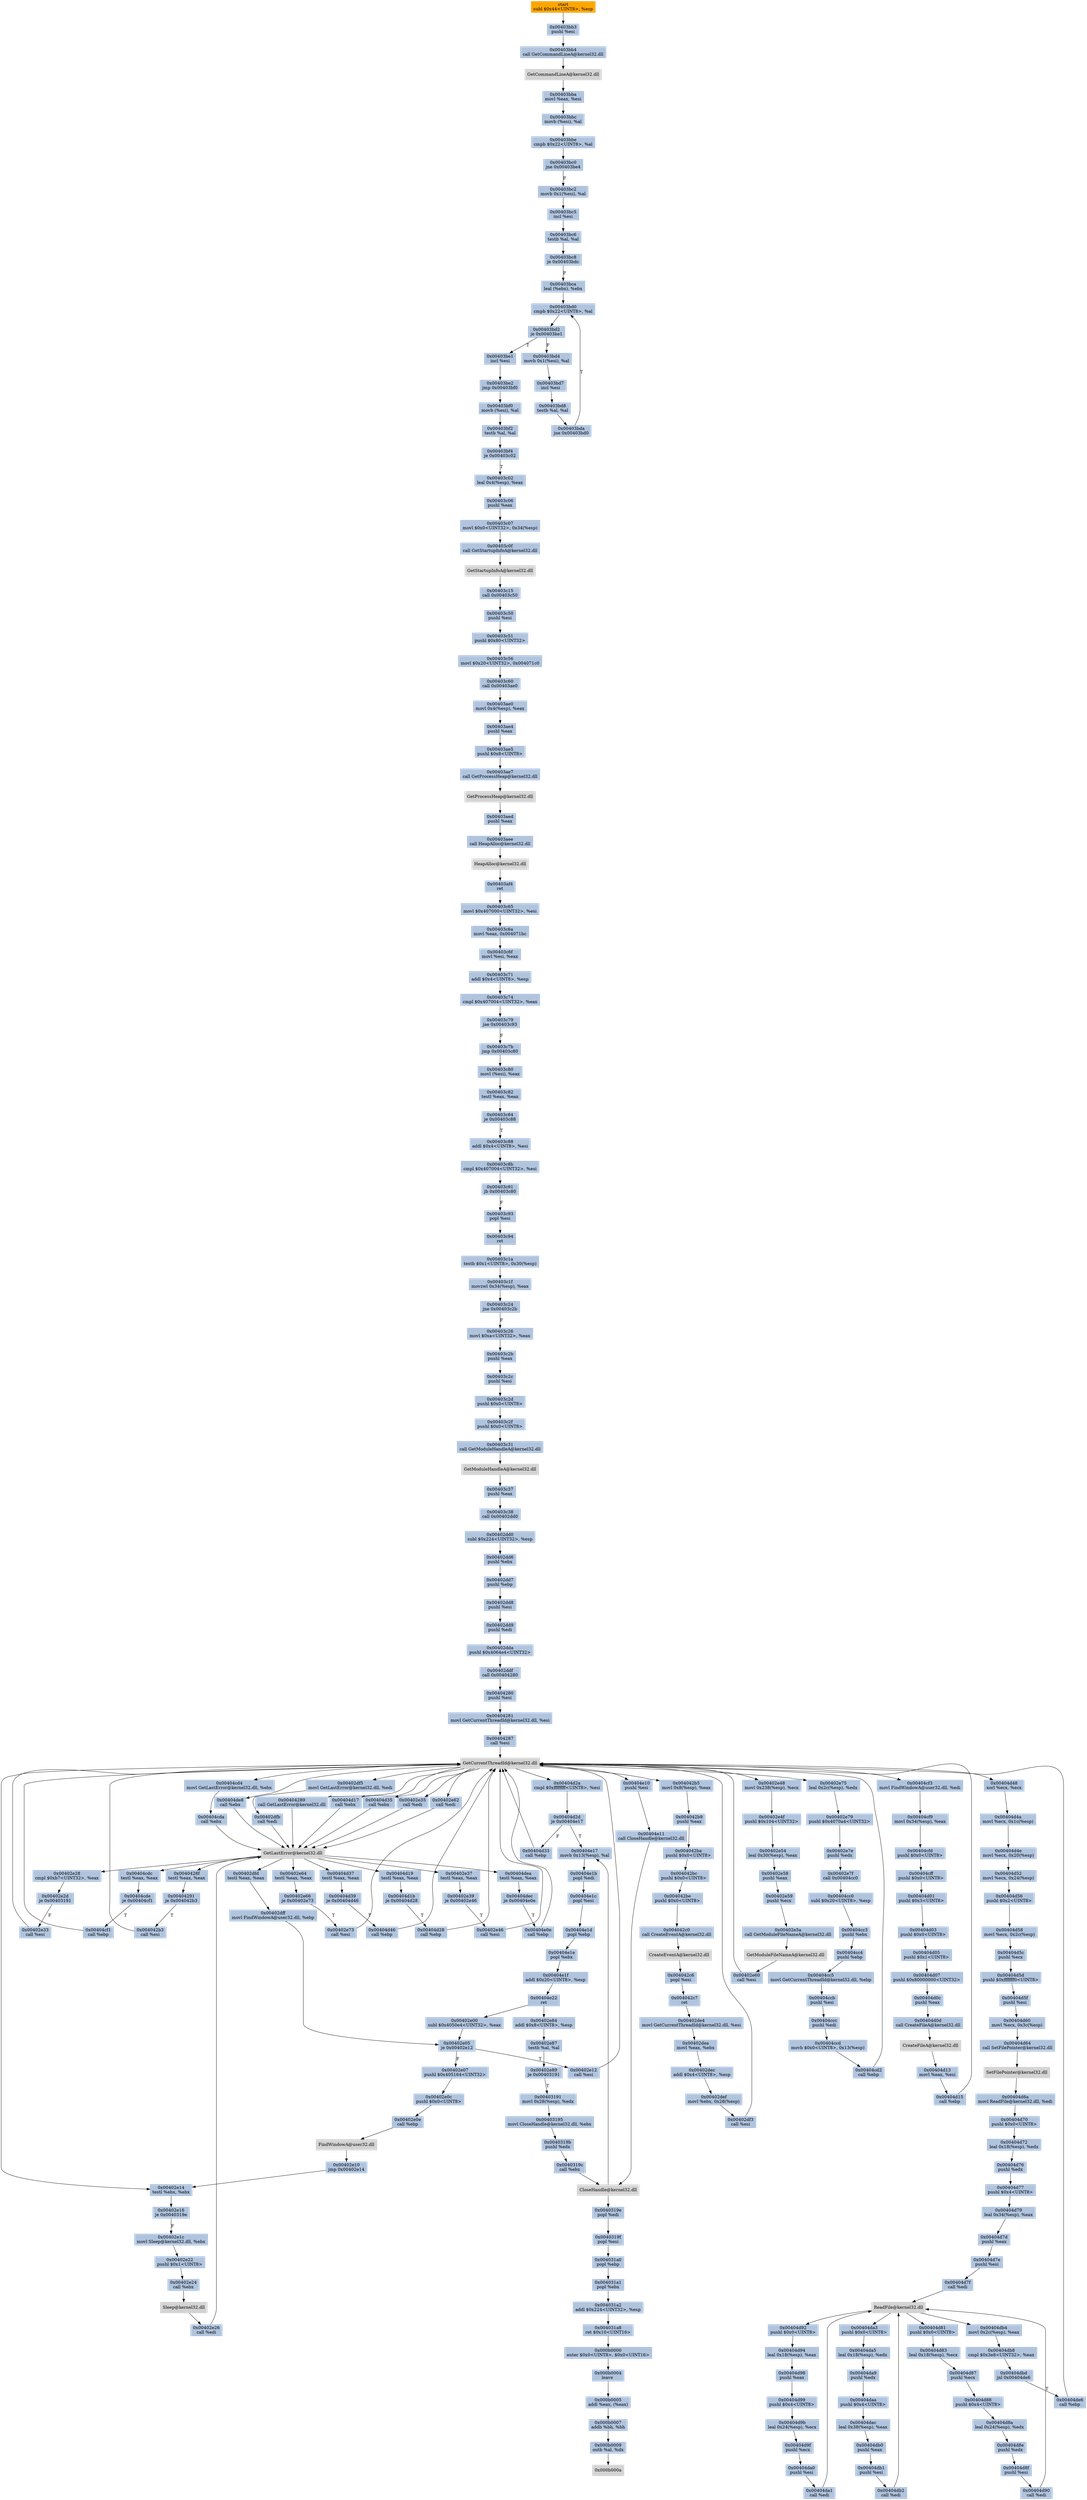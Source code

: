 digraph G {
node[shape=rectangle,style=filled,fillcolor=lightsteelblue,color=lightsteelblue]
bgcolor="transparent"
a0x00403bb0subl_0x44UINT8_esp[label="start\nsubl $0x44<UINT8>, %esp",fillcolor="orange",color="lightgrey"];
a0x00403bb3pushl_esi[label="0x00403bb3\npushl %esi"];
a0x00403bb4call_GetCommandLineA_kernel32_dll[label="0x00403bb4\ncall GetCommandLineA@kernel32.dll"];
GetCommandLineA_kernel32_dll[label="GetCommandLineA@kernel32.dll",fillcolor="lightgrey",color="lightgrey"];
a0x00403bbamovl_eax_esi[label="0x00403bba\nmovl %eax, %esi"];
a0x00403bbcmovb_esi__al[label="0x00403bbc\nmovb (%esi), %al"];
a0x00403bbecmpb_0x22UINT8_al[label="0x00403bbe\ncmpb $0x22<UINT8>, %al"];
a0x00403bc0jne_0x00403be4[label="0x00403bc0\njne 0x00403be4"];
a0x00403bc2movb_0x1esi__al[label="0x00403bc2\nmovb 0x1(%esi), %al"];
a0x00403bc5incl_esi[label="0x00403bc5\nincl %esi"];
a0x00403bc6testb_al_al[label="0x00403bc6\ntestb %al, %al"];
a0x00403bc8je_0x00403bdc[label="0x00403bc8\nje 0x00403bdc"];
a0x00403bcaleal_ebx__ebx[label="0x00403bca\nleal (%ebx), %ebx"];
a0x00403bd0cmpb_0x22UINT8_al[label="0x00403bd0\ncmpb $0x22<UINT8>, %al"];
a0x00403bd2je_0x00403be1[label="0x00403bd2\nje 0x00403be1"];
a0x00403bd4movb_0x1esi__al[label="0x00403bd4\nmovb 0x1(%esi), %al"];
a0x00403bd7incl_esi[label="0x00403bd7\nincl %esi"];
a0x00403bd8testb_al_al[label="0x00403bd8\ntestb %al, %al"];
a0x00403bdajne_0x00403bd0[label="0x00403bda\njne 0x00403bd0"];
a0x00403be1incl_esi[label="0x00403be1\nincl %esi"];
a0x00403be2jmp_0x00403bf0[label="0x00403be2\njmp 0x00403bf0"];
a0x00403bf0movb_esi__al[label="0x00403bf0\nmovb (%esi), %al"];
a0x00403bf2testb_al_al[label="0x00403bf2\ntestb %al, %al"];
a0x00403bf4je_0x00403c02[label="0x00403bf4\nje 0x00403c02"];
a0x00403c02leal_0x4esp__eax[label="0x00403c02\nleal 0x4(%esp), %eax"];
a0x00403c06pushl_eax[label="0x00403c06\npushl %eax"];
a0x00403c07movl_0x0UINT32_0x34esp_[label="0x00403c07\nmovl $0x0<UINT32>, 0x34(%esp)"];
a0x00403c0fcall_GetStartupInfoA_kernel32_dll[label="0x00403c0f\ncall GetStartupInfoA@kernel32.dll"];
GetStartupInfoA_kernel32_dll[label="GetStartupInfoA@kernel32.dll",fillcolor="lightgrey",color="lightgrey"];
a0x00403c15call_0x00403c50[label="0x00403c15\ncall 0x00403c50"];
a0x00403c50pushl_esi[label="0x00403c50\npushl %esi"];
a0x00403c51pushl_0x80UINT32[label="0x00403c51\npushl $0x80<UINT32>"];
a0x00403c56movl_0x20UINT32_0x004071c0[label="0x00403c56\nmovl $0x20<UINT32>, 0x004071c0"];
a0x00403c60call_0x00403ae0[label="0x00403c60\ncall 0x00403ae0"];
a0x00403ae0movl_0x4esp__eax[label="0x00403ae0\nmovl 0x4(%esp), %eax"];
a0x00403ae4pushl_eax[label="0x00403ae4\npushl %eax"];
a0x00403ae5pushl_0x8UINT8[label="0x00403ae5\npushl $0x8<UINT8>"];
a0x00403ae7call_GetProcessHeap_kernel32_dll[label="0x00403ae7\ncall GetProcessHeap@kernel32.dll"];
GetProcessHeap_kernel32_dll[label="GetProcessHeap@kernel32.dll",fillcolor="lightgrey",color="lightgrey"];
a0x00403aedpushl_eax[label="0x00403aed\npushl %eax"];
a0x00403aeecall_HeapAlloc_kernel32_dll[label="0x00403aee\ncall HeapAlloc@kernel32.dll"];
HeapAlloc_kernel32_dll[label="HeapAlloc@kernel32.dll",fillcolor="lightgrey",color="lightgrey"];
a0x00403af4ret[label="0x00403af4\nret"];
a0x00403c65movl_0x407000UINT32_esi[label="0x00403c65\nmovl $0x407000<UINT32>, %esi"];
a0x00403c6amovl_eax_0x004071bc[label="0x00403c6a\nmovl %eax, 0x004071bc"];
a0x00403c6fmovl_esi_eax[label="0x00403c6f\nmovl %esi, %eax"];
a0x00403c71addl_0x4UINT8_esp[label="0x00403c71\naddl $0x4<UINT8>, %esp"];
a0x00403c74cmpl_0x407004UINT32_eax[label="0x00403c74\ncmpl $0x407004<UINT32>, %eax"];
a0x00403c79jae_0x00403c93[label="0x00403c79\njae 0x00403c93"];
a0x00403c7bjmp_0x00403c80[label="0x00403c7b\njmp 0x00403c80"];
a0x00403c80movl_esi__eax[label="0x00403c80\nmovl (%esi), %eax"];
a0x00403c82testl_eax_eax[label="0x00403c82\ntestl %eax, %eax"];
a0x00403c84je_0x00403c88[label="0x00403c84\nje 0x00403c88"];
a0x00403c88addl_0x4UINT8_esi[label="0x00403c88\naddl $0x4<UINT8>, %esi"];
a0x00403c8bcmpl_0x407004UINT32_esi[label="0x00403c8b\ncmpl $0x407004<UINT32>, %esi"];
a0x00403c91jb_0x00403c80[label="0x00403c91\njb 0x00403c80"];
a0x00403c93popl_esi[label="0x00403c93\npopl %esi"];
a0x00403c94ret[label="0x00403c94\nret"];
a0x00403c1atestb_0x1UINT8_0x30esp_[label="0x00403c1a\ntestb $0x1<UINT8>, 0x30(%esp)"];
a0x00403c1fmovzwl_0x34esp__eax[label="0x00403c1f\nmovzwl 0x34(%esp), %eax"];
a0x00403c24jne_0x00403c2b[label="0x00403c24\njne 0x00403c2b"];
a0x00403c26movl_0xaUINT32_eax[label="0x00403c26\nmovl $0xa<UINT32>, %eax"];
a0x00403c2bpushl_eax[label="0x00403c2b\npushl %eax"];
a0x00403c2cpushl_esi[label="0x00403c2c\npushl %esi"];
a0x00403c2dpushl_0x0UINT8[label="0x00403c2d\npushl $0x0<UINT8>"];
a0x00403c2fpushl_0x0UINT8[label="0x00403c2f\npushl $0x0<UINT8>"];
a0x00403c31call_GetModuleHandleA_kernel32_dll[label="0x00403c31\ncall GetModuleHandleA@kernel32.dll"];
GetModuleHandleA_kernel32_dll[label="GetModuleHandleA@kernel32.dll",fillcolor="lightgrey",color="lightgrey"];
a0x00403c37pushl_eax[label="0x00403c37\npushl %eax"];
a0x00403c38call_0x00402dd0[label="0x00403c38\ncall 0x00402dd0"];
a0x00402dd0subl_0x224UINT32_esp[label="0x00402dd0\nsubl $0x224<UINT32>, %esp"];
a0x00402dd6pushl_ebx[label="0x00402dd6\npushl %ebx"];
a0x00402dd7pushl_ebp[label="0x00402dd7\npushl %ebp"];
a0x00402dd8pushl_esi[label="0x00402dd8\npushl %esi"];
a0x00402dd9pushl_edi[label="0x00402dd9\npushl %edi"];
a0x00402ddapushl_0x4064e4UINT32[label="0x00402dda\npushl $0x4064e4<UINT32>"];
a0x00402ddfcall_0x00404280[label="0x00402ddf\ncall 0x00404280"];
a0x00404280pushl_esi[label="0x00404280\npushl %esi"];
a0x00404281movl_GetCurrentThreadId_kernel32_dll_esi[label="0x00404281\nmovl GetCurrentThreadId@kernel32.dll, %esi"];
a0x00404287call_esi[label="0x00404287\ncall %esi"];
GetCurrentThreadId_kernel32_dll[label="GetCurrentThreadId@kernel32.dll",fillcolor="lightgrey",color="lightgrey"];
a0x00404289call_GetLastError_kernel32_dll[label="0x00404289\ncall GetLastError@kernel32.dll"];
GetLastError_kernel32_dll[label="GetLastError@kernel32.dll",fillcolor="lightgrey",color="lightgrey"];
a0x0040428ftestl_eax_eax[label="0x0040428f\ntestl %eax, %eax"];
a0x00404291je_0x004042b3[label="0x00404291\nje 0x004042b3"];
a0x004042b3call_esi[label="0x004042b3\ncall %esi"];
a0x004042b5movl_0x8esp__eax[label="0x004042b5\nmovl 0x8(%esp), %eax"];
a0x004042b9pushl_eax[label="0x004042b9\npushl %eax"];
a0x004042bapushl_0x0UINT8[label="0x004042ba\npushl $0x0<UINT8>"];
a0x004042bcpushl_0x0UINT8[label="0x004042bc\npushl $0x0<UINT8>"];
a0x004042bepushl_0x0UINT8[label="0x004042be\npushl $0x0<UINT8>"];
a0x004042c0call_CreateEventA_kernel32_dll[label="0x004042c0\ncall CreateEventA@kernel32.dll"];
CreateEventA_kernel32_dll[label="CreateEventA@kernel32.dll",fillcolor="lightgrey",color="lightgrey"];
a0x004042c6popl_esi[label="0x004042c6\npopl %esi"];
a0x004042c7ret[label="0x004042c7\nret"];
a0x00402de4movl_GetCurrentThreadId_kernel32_dll_esi[label="0x00402de4\nmovl GetCurrentThreadId@kernel32.dll, %esi"];
a0x00402deamovl_eax_ebx[label="0x00402dea\nmovl %eax, %ebx"];
a0x00402decaddl_0x4UINT8_esp[label="0x00402dec\naddl $0x4<UINT8>, %esp"];
a0x00402defmovl_ebx_0x28esp_[label="0x00402def\nmovl %ebx, 0x28(%esp)"];
a0x00402df3call_esi[label="0x00402df3\ncall %esi"];
a0x00402df5movl_GetLastError_kernel32_dll_edi[label="0x00402df5\nmovl GetLastError@kernel32.dll, %edi"];
a0x00402dfbcall_edi[label="0x00402dfb\ncall %edi"];
a0x00402dfdtestl_eax_eax[label="0x00402dfd\ntestl %eax, %eax"];
a0x00402dffmovl_FindWindowA_user32_dll_ebp[label="0x00402dff\nmovl FindWindowA@user32.dll, %ebp"];
a0x00402e05je_0x00402e12[label="0x00402e05\nje 0x00402e12"];
a0x00402e12call_esi[label="0x00402e12\ncall %esi"];
a0x00402e14testl_ebx_ebx[label="0x00402e14\ntestl %ebx, %ebx"];
a0x00402e16je_0x0040319e[label="0x00402e16\nje 0x0040319e"];
a0x00402e1cmovl_Sleep_kernel32_dll_ebx[label="0x00402e1c\nmovl Sleep@kernel32.dll, %ebx"];
a0x00402e22pushl_0x1UINT8[label="0x00402e22\npushl $0x1<UINT8>"];
a0x00402e24call_ebx[label="0x00402e24\ncall %ebx"];
Sleep_kernel32_dll[label="Sleep@kernel32.dll",fillcolor="lightgrey",color="lightgrey"];
a0x00402e26call_edi[label="0x00402e26\ncall %edi"];
a0x00402e28cmpl_0xb7UINT32_eax[label="0x00402e28\ncmpl $0xb7<UINT32>, %eax"];
a0x00402e2dje_0x00403191[label="0x00402e2d\nje 0x00403191"];
a0x00402e33call_esi[label="0x00402e33\ncall %esi"];
a0x00402e35call_edi[label="0x00402e35\ncall %edi"];
a0x00402e37testl_eax_eax[label="0x00402e37\ntestl %eax, %eax"];
a0x00402e39je_0x00402e46[label="0x00402e39\nje 0x00402e46"];
a0x00402e46call_esi[label="0x00402e46\ncall %esi"];
a0x00402e48movl_0x238esp__ecx[label="0x00402e48\nmovl 0x238(%esp), %ecx"];
a0x00402e4fpushl_0x104UINT32[label="0x00402e4f\npushl $0x104<UINT32>"];
a0x00402e54leal_0x30esp__eax[label="0x00402e54\nleal 0x30(%esp), %eax"];
a0x00402e58pushl_eax[label="0x00402e58\npushl %eax"];
a0x00402e59pushl_ecx[label="0x00402e59\npushl %ecx"];
a0x00402e5acall_GetModuleFileNameA_kernel32_dll[label="0x00402e5a\ncall GetModuleFileNameA@kernel32.dll"];
GetModuleFileNameA_kernel32_dll[label="GetModuleFileNameA@kernel32.dll",fillcolor="lightgrey",color="lightgrey"];
a0x00402e60call_esi[label="0x00402e60\ncall %esi"];
a0x00402e62call_edi[label="0x00402e62\ncall %edi"];
a0x00402e64testl_eax_eax[label="0x00402e64\ntestl %eax, %eax"];
a0x00402e66je_0x00402e73[label="0x00402e66\nje 0x00402e73"];
a0x00402e73call_esi[label="0x00402e73\ncall %esi"];
a0x00402e75leal_0x2cesp__edx[label="0x00402e75\nleal 0x2c(%esp), %edx"];
a0x00402e79pushl_0x4070a4UINT32[label="0x00402e79\npushl $0x4070a4<UINT32>"];
a0x00402e7epushl_edx[label="0x00402e7e\npushl %edx"];
a0x00402e7fcall_0x00404cc0[label="0x00402e7f\ncall 0x00404cc0"];
a0x00404cc0subl_0x20UINT8_esp[label="0x00404cc0\nsubl $0x20<UINT8>, %esp"];
a0x00404cc3pushl_ebx[label="0x00404cc3\npushl %ebx"];
a0x00404cc4pushl_ebp[label="0x00404cc4\npushl %ebp"];
a0x00404cc5movl_GetCurrentThreadId_kernel32_dll_ebp[label="0x00404cc5\nmovl GetCurrentThreadId@kernel32.dll, %ebp"];
a0x00404ccbpushl_esi[label="0x00404ccb\npushl %esi"];
a0x00404cccpushl_edi[label="0x00404ccc\npushl %edi"];
a0x00404ccdmovb_0x0UINT8_0x13esp_[label="0x00404ccd\nmovb $0x0<UINT8>, 0x13(%esp)"];
a0x00404cd2call_ebp[label="0x00404cd2\ncall %ebp"];
a0x00404cd4movl_GetLastError_kernel32_dll_ebx[label="0x00404cd4\nmovl GetLastError@kernel32.dll, %ebx"];
a0x00404cdacall_ebx[label="0x00404cda\ncall %ebx"];
a0x00404cdctestl_eax_eax[label="0x00404cdc\ntestl %eax, %eax"];
a0x00404cdeje_0x00404cf1[label="0x00404cde\nje 0x00404cf1"];
a0x00404cf1call_ebp[label="0x00404cf1\ncall %ebp"];
a0x00404cf3movl_FindWindowA_user32_dll_edi[label="0x00404cf3\nmovl FindWindowA@user32.dll, %edi"];
a0x00404cf9movl_0x34esp__eax[label="0x00404cf9\nmovl 0x34(%esp), %eax"];
a0x00404cfdpushl_0x0UINT8[label="0x00404cfd\npushl $0x0<UINT8>"];
a0x00404cffpushl_0x0UINT8[label="0x00404cff\npushl $0x0<UINT8>"];
a0x00404d01pushl_0x3UINT8[label="0x00404d01\npushl $0x3<UINT8>"];
a0x00404d03pushl_0x0UINT8[label="0x00404d03\npushl $0x0<UINT8>"];
a0x00404d05pushl_0x1UINT8[label="0x00404d05\npushl $0x1<UINT8>"];
a0x00404d07pushl_0x80000000UINT32[label="0x00404d07\npushl $0x80000000<UINT32>"];
a0x00404d0cpushl_eax[label="0x00404d0c\npushl %eax"];
a0x00404d0dcall_CreateFileA_kernel32_dll[label="0x00404d0d\ncall CreateFileA@kernel32.dll"];
CreateFileA_kernel32_dll[label="CreateFileA@kernel32.dll",fillcolor="lightgrey",color="lightgrey"];
a0x00404d13movl_eax_esi[label="0x00404d13\nmovl %eax, %esi"];
a0x00404d15call_ebp[label="0x00404d15\ncall %ebp"];
a0x00404d17call_ebx[label="0x00404d17\ncall %ebx"];
a0x00404d19testl_eax_eax[label="0x00404d19\ntestl %eax, %eax"];
a0x00404d1bje_0x00404d28[label="0x00404d1b\nje 0x00404d28"];
a0x00404d28call_ebp[label="0x00404d28\ncall %ebp"];
a0x00404d2acmpl_0xffffffffUINT8_esi[label="0x00404d2a\ncmpl $0xffffffff<UINT8>, %esi"];
a0x00404d2dje_0x00404e17[label="0x00404d2d\nje 0x00404e17"];
a0x00404d33call_ebp[label="0x00404d33\ncall %ebp"];
a0x00404d35call_ebx[label="0x00404d35\ncall %ebx"];
a0x00404d37testl_eax_eax[label="0x00404d37\ntestl %eax, %eax"];
a0x00404d39je_0x00404d46[label="0x00404d39\nje 0x00404d46"];
a0x00404d46call_ebp[label="0x00404d46\ncall %ebp"];
a0x00404d48xorl_ecx_ecx[label="0x00404d48\nxorl %ecx, %ecx"];
a0x00404d4amovl_ecx_0x1cesp_[label="0x00404d4a\nmovl %ecx, 0x1c(%esp)"];
a0x00404d4emovl_ecx_0x20esp_[label="0x00404d4e\nmovl %ecx, 0x20(%esp)"];
a0x00404d52movl_ecx_0x24esp_[label="0x00404d52\nmovl %ecx, 0x24(%esp)"];
a0x00404d56pushl_0x2UINT8[label="0x00404d56\npushl $0x2<UINT8>"];
a0x00404d58movl_ecx_0x2cesp_[label="0x00404d58\nmovl %ecx, 0x2c(%esp)"];
a0x00404d5cpushl_ecx[label="0x00404d5c\npushl %ecx"];
a0x00404d5dpushl_0xfffffff0UINT8[label="0x00404d5d\npushl $0xfffffff0<UINT8>"];
a0x00404d5fpushl_esi[label="0x00404d5f\npushl %esi"];
a0x00404d60movl_ecx_0x3cesp_[label="0x00404d60\nmovl %ecx, 0x3c(%esp)"];
a0x00404d64call_SetFilePointer_kernel32_dll[label="0x00404d64\ncall SetFilePointer@kernel32.dll"];
SetFilePointer_kernel32_dll[label="SetFilePointer@kernel32.dll",fillcolor="lightgrey",color="lightgrey"];
a0x00404d6amovl_ReadFile_kernel32_dll_edi[label="0x00404d6a\nmovl ReadFile@kernel32.dll, %edi"];
a0x00404d70pushl_0x0UINT8[label="0x00404d70\npushl $0x0<UINT8>"];
a0x00404d72leal_0x18esp__edx[label="0x00404d72\nleal 0x18(%esp), %edx"];
a0x00404d76pushl_edx[label="0x00404d76\npushl %edx"];
a0x00404d77pushl_0x4UINT8[label="0x00404d77\npushl $0x4<UINT8>"];
a0x00404d79leal_0x34esp__eax[label="0x00404d79\nleal 0x34(%esp), %eax"];
a0x00404d7dpushl_eax[label="0x00404d7d\npushl %eax"];
a0x00404d7epushl_esi[label="0x00404d7e\npushl %esi"];
a0x00404d7fcall_edi[label="0x00404d7f\ncall %edi"];
ReadFile_kernel32_dll[label="ReadFile@kernel32.dll",fillcolor="lightgrey",color="lightgrey"];
a0x00404d81pushl_0x0UINT8[label="0x00404d81\npushl $0x0<UINT8>"];
a0x00404d83leal_0x18esp__ecx[label="0x00404d83\nleal 0x18(%esp), %ecx"];
a0x00404d87pushl_ecx[label="0x00404d87\npushl %ecx"];
a0x00404d88pushl_0x4UINT8[label="0x00404d88\npushl $0x4<UINT8>"];
a0x00404d8aleal_0x24esp__edx[label="0x00404d8a\nleal 0x24(%esp), %edx"];
a0x00404d8epushl_edx[label="0x00404d8e\npushl %edx"];
a0x00404d8fpushl_esi[label="0x00404d8f\npushl %esi"];
a0x00404d90call_edi[label="0x00404d90\ncall %edi"];
a0x00404d92pushl_0x0UINT8[label="0x00404d92\npushl $0x0<UINT8>"];
a0x00404d94leal_0x18esp__eax[label="0x00404d94\nleal 0x18(%esp), %eax"];
a0x00404d98pushl_eax[label="0x00404d98\npushl %eax"];
a0x00404d99pushl_0x4UINT8[label="0x00404d99\npushl $0x4<UINT8>"];
a0x00404d9bleal_0x24esp__ecx[label="0x00404d9b\nleal 0x24(%esp), %ecx"];
a0x00404d9fpushl_ecx[label="0x00404d9f\npushl %ecx"];
a0x00404da0pushl_esi[label="0x00404da0\npushl %esi"];
a0x00404da1call_edi[label="0x00404da1\ncall %edi"];
a0x00404da3pushl_0x0UINT8[label="0x00404da3\npushl $0x0<UINT8>"];
a0x00404da5leal_0x18esp__edx[label="0x00404da5\nleal 0x18(%esp), %edx"];
a0x00404da9pushl_edx[label="0x00404da9\npushl %edx"];
a0x00404daapushl_0x4UINT8[label="0x00404daa\npushl $0x4<UINT8>"];
a0x00404dacleal_0x38esp__eax[label="0x00404dac\nleal 0x38(%esp), %eax"];
a0x00404db0pushl_eax[label="0x00404db0\npushl %eax"];
a0x00404db1pushl_esi[label="0x00404db1\npushl %esi"];
a0x00404db2call_edi[label="0x00404db2\ncall %edi"];
a0x00404db4movl_0x2cesp__eax[label="0x00404db4\nmovl 0x2c(%esp), %eax"];
a0x00404db8cmpl_0x3e8UINT32_eax[label="0x00404db8\ncmpl $0x3e8<UINT32>, %eax"];
a0x00404dbdjnl_0x00404de6[label="0x00404dbd\njnl 0x00404de6"];
a0x00404de6call_ebp[label="0x00404de6\ncall %ebp"];
a0x00404de8call_ebx[label="0x00404de8\ncall %ebx"];
a0x00404deatestl_eax_eax[label="0x00404dea\ntestl %eax, %eax"];
a0x00404decje_0x00404e0e[label="0x00404dec\nje 0x00404e0e"];
a0x00404e0ecall_ebp[label="0x00404e0e\ncall %ebp"];
a0x00404e10pushl_esi[label="0x00404e10\npushl %esi"];
a0x00404e11call_CloseHandle_kernel32_dll[label="0x00404e11\ncall CloseHandle@kernel32.dll"];
CloseHandle_kernel32_dll[label="CloseHandle@kernel32.dll",fillcolor="lightgrey",color="lightgrey"];
a0x00404e17movb_0x13esp__al[label="0x00404e17\nmovb 0x13(%esp), %al"];
a0x00404e1bpopl_edi[label="0x00404e1b\npopl %edi"];
a0x00404e1cpopl_esi[label="0x00404e1c\npopl %esi"];
a0x00404e1dpopl_ebp[label="0x00404e1d\npopl %ebp"];
a0x00404e1epopl_ebx[label="0x00404e1e\npopl %ebx"];
a0x00404e1faddl_0x20UINT8_esp[label="0x00404e1f\naddl $0x20<UINT8>, %esp"];
a0x00404e22ret[label="0x00404e22\nret"];
a0x00402e00subl_0x4050e4UINT32_eax[label="0x00402e00\nsubl $0x4050e4<UINT32>, %eax"];
a0x00402e07pushl_0x405164UINT32[label="0x00402e07\npushl $0x405164<UINT32>"];
a0x00402e0cpushl_0x0UINT8[label="0x00402e0c\npushl $0x0<UINT8>"];
a0x00402e0ecall_ebp[label="0x00402e0e\ncall %ebp"];
FindWindowA_user32_dll[label="FindWindowA@user32.dll",fillcolor="lightgrey",color="lightgrey"];
a0x00402e10jmp_0x00402e14[label="0x00402e10\njmp 0x00402e14"];
a0x00402e84addl_0x8UINT8_esp[label="0x00402e84\naddl $0x8<UINT8>, %esp"];
a0x00402e87testb_al_al[label="0x00402e87\ntestb %al, %al"];
a0x00402e89je_0x00403191[label="0x00402e89\nje 0x00403191"];
a0x00403191movl_0x28esp__edx[label="0x00403191\nmovl 0x28(%esp), %edx"];
a0x00403195movl_CloseHandle_kernel32_dll_ebx[label="0x00403195\nmovl CloseHandle@kernel32.dll, %ebx"];
a0x0040319bpushl_edx[label="0x0040319b\npushl %edx"];
a0x0040319ccall_ebx[label="0x0040319c\ncall %ebx"];
a0x0040319epopl_edi[label="0x0040319e\npopl %edi"];
a0x0040319fpopl_esi[label="0x0040319f\npopl %esi"];
a0x004031a0popl_ebp[label="0x004031a0\npopl %ebp"];
a0x004031a1popl_ebx[label="0x004031a1\npopl %ebx"];
a0x004031a2addl_0x224UINT32_esp[label="0x004031a2\naddl $0x224<UINT32>, %esp"];
a0x004031a8ret_0x10UINT16[label="0x004031a8\nret $0x10<UINT16>"];
a0x000b0000enter_0x0UINT8_0x0UINT16[label="0x000b0000\nenter $0x0<UINT8>, $0x0<UINT16>"];
a0x000b0004leave_[label="0x000b0004\nleave "];
a0x000b0005addl_eax_eax_[label="0x000b0005\naddl %eax, (%eax)"];
a0x000b0007addb_bh_bh[label="0x000b0007\naddb %bh, %bh"];
a0x000b0009outb_al_dx[label="0x000b0009\noutb %al, %dx"];
a0x000b000a[label="0x000b000a",fillcolor="lightgrey",color="lightgrey"];
a0x00403bb0subl_0x44UINT8_esp -> a0x00403bb3pushl_esi [color="#000000"];
a0x00403bb3pushl_esi -> a0x00403bb4call_GetCommandLineA_kernel32_dll [color="#000000"];
a0x00403bb4call_GetCommandLineA_kernel32_dll -> GetCommandLineA_kernel32_dll [color="#000000"];
GetCommandLineA_kernel32_dll -> a0x00403bbamovl_eax_esi [color="#000000"];
a0x00403bbamovl_eax_esi -> a0x00403bbcmovb_esi__al [color="#000000"];
a0x00403bbcmovb_esi__al -> a0x00403bbecmpb_0x22UINT8_al [color="#000000"];
a0x00403bbecmpb_0x22UINT8_al -> a0x00403bc0jne_0x00403be4 [color="#000000"];
a0x00403bc0jne_0x00403be4 -> a0x00403bc2movb_0x1esi__al [color="#000000",label="F"];
a0x00403bc2movb_0x1esi__al -> a0x00403bc5incl_esi [color="#000000"];
a0x00403bc5incl_esi -> a0x00403bc6testb_al_al [color="#000000"];
a0x00403bc6testb_al_al -> a0x00403bc8je_0x00403bdc [color="#000000"];
a0x00403bc8je_0x00403bdc -> a0x00403bcaleal_ebx__ebx [color="#000000",label="F"];
a0x00403bcaleal_ebx__ebx -> a0x00403bd0cmpb_0x22UINT8_al [color="#000000"];
a0x00403bd0cmpb_0x22UINT8_al -> a0x00403bd2je_0x00403be1 [color="#000000"];
a0x00403bd2je_0x00403be1 -> a0x00403bd4movb_0x1esi__al [color="#000000",label="F"];
a0x00403bd4movb_0x1esi__al -> a0x00403bd7incl_esi [color="#000000"];
a0x00403bd7incl_esi -> a0x00403bd8testb_al_al [color="#000000"];
a0x00403bd8testb_al_al -> a0x00403bdajne_0x00403bd0 [color="#000000"];
a0x00403bdajne_0x00403bd0 -> a0x00403bd0cmpb_0x22UINT8_al [color="#000000",label="T"];
a0x00403bd2je_0x00403be1 -> a0x00403be1incl_esi [color="#000000",label="T"];
a0x00403be1incl_esi -> a0x00403be2jmp_0x00403bf0 [color="#000000"];
a0x00403be2jmp_0x00403bf0 -> a0x00403bf0movb_esi__al [color="#000000"];
a0x00403bf0movb_esi__al -> a0x00403bf2testb_al_al [color="#000000"];
a0x00403bf2testb_al_al -> a0x00403bf4je_0x00403c02 [color="#000000"];
a0x00403bf4je_0x00403c02 -> a0x00403c02leal_0x4esp__eax [color="#000000",label="T"];
a0x00403c02leal_0x4esp__eax -> a0x00403c06pushl_eax [color="#000000"];
a0x00403c06pushl_eax -> a0x00403c07movl_0x0UINT32_0x34esp_ [color="#000000"];
a0x00403c07movl_0x0UINT32_0x34esp_ -> a0x00403c0fcall_GetStartupInfoA_kernel32_dll [color="#000000"];
a0x00403c0fcall_GetStartupInfoA_kernel32_dll -> GetStartupInfoA_kernel32_dll [color="#000000"];
GetStartupInfoA_kernel32_dll -> a0x00403c15call_0x00403c50 [color="#000000"];
a0x00403c15call_0x00403c50 -> a0x00403c50pushl_esi [color="#000000"];
a0x00403c50pushl_esi -> a0x00403c51pushl_0x80UINT32 [color="#000000"];
a0x00403c51pushl_0x80UINT32 -> a0x00403c56movl_0x20UINT32_0x004071c0 [color="#000000"];
a0x00403c56movl_0x20UINT32_0x004071c0 -> a0x00403c60call_0x00403ae0 [color="#000000"];
a0x00403c60call_0x00403ae0 -> a0x00403ae0movl_0x4esp__eax [color="#000000"];
a0x00403ae0movl_0x4esp__eax -> a0x00403ae4pushl_eax [color="#000000"];
a0x00403ae4pushl_eax -> a0x00403ae5pushl_0x8UINT8 [color="#000000"];
a0x00403ae5pushl_0x8UINT8 -> a0x00403ae7call_GetProcessHeap_kernel32_dll [color="#000000"];
a0x00403ae7call_GetProcessHeap_kernel32_dll -> GetProcessHeap_kernel32_dll [color="#000000"];
GetProcessHeap_kernel32_dll -> a0x00403aedpushl_eax [color="#000000"];
a0x00403aedpushl_eax -> a0x00403aeecall_HeapAlloc_kernel32_dll [color="#000000"];
a0x00403aeecall_HeapAlloc_kernel32_dll -> HeapAlloc_kernel32_dll [color="#000000"];
HeapAlloc_kernel32_dll -> a0x00403af4ret [color="#000000"];
a0x00403af4ret -> a0x00403c65movl_0x407000UINT32_esi [color="#000000"];
a0x00403c65movl_0x407000UINT32_esi -> a0x00403c6amovl_eax_0x004071bc [color="#000000"];
a0x00403c6amovl_eax_0x004071bc -> a0x00403c6fmovl_esi_eax [color="#000000"];
a0x00403c6fmovl_esi_eax -> a0x00403c71addl_0x4UINT8_esp [color="#000000"];
a0x00403c71addl_0x4UINT8_esp -> a0x00403c74cmpl_0x407004UINT32_eax [color="#000000"];
a0x00403c74cmpl_0x407004UINT32_eax -> a0x00403c79jae_0x00403c93 [color="#000000"];
a0x00403c79jae_0x00403c93 -> a0x00403c7bjmp_0x00403c80 [color="#000000",label="F"];
a0x00403c7bjmp_0x00403c80 -> a0x00403c80movl_esi__eax [color="#000000"];
a0x00403c80movl_esi__eax -> a0x00403c82testl_eax_eax [color="#000000"];
a0x00403c82testl_eax_eax -> a0x00403c84je_0x00403c88 [color="#000000"];
a0x00403c84je_0x00403c88 -> a0x00403c88addl_0x4UINT8_esi [color="#000000",label="T"];
a0x00403c88addl_0x4UINT8_esi -> a0x00403c8bcmpl_0x407004UINT32_esi [color="#000000"];
a0x00403c8bcmpl_0x407004UINT32_esi -> a0x00403c91jb_0x00403c80 [color="#000000"];
a0x00403c91jb_0x00403c80 -> a0x00403c93popl_esi [color="#000000",label="F"];
a0x00403c93popl_esi -> a0x00403c94ret [color="#000000"];
a0x00403c94ret -> a0x00403c1atestb_0x1UINT8_0x30esp_ [color="#000000"];
a0x00403c1atestb_0x1UINT8_0x30esp_ -> a0x00403c1fmovzwl_0x34esp__eax [color="#000000"];
a0x00403c1fmovzwl_0x34esp__eax -> a0x00403c24jne_0x00403c2b [color="#000000"];
a0x00403c24jne_0x00403c2b -> a0x00403c26movl_0xaUINT32_eax [color="#000000",label="F"];
a0x00403c26movl_0xaUINT32_eax -> a0x00403c2bpushl_eax [color="#000000"];
a0x00403c2bpushl_eax -> a0x00403c2cpushl_esi [color="#000000"];
a0x00403c2cpushl_esi -> a0x00403c2dpushl_0x0UINT8 [color="#000000"];
a0x00403c2dpushl_0x0UINT8 -> a0x00403c2fpushl_0x0UINT8 [color="#000000"];
a0x00403c2fpushl_0x0UINT8 -> a0x00403c31call_GetModuleHandleA_kernel32_dll [color="#000000"];
a0x00403c31call_GetModuleHandleA_kernel32_dll -> GetModuleHandleA_kernel32_dll [color="#000000"];
GetModuleHandleA_kernel32_dll -> a0x00403c37pushl_eax [color="#000000"];
a0x00403c37pushl_eax -> a0x00403c38call_0x00402dd0 [color="#000000"];
a0x00403c38call_0x00402dd0 -> a0x00402dd0subl_0x224UINT32_esp [color="#000000"];
a0x00402dd0subl_0x224UINT32_esp -> a0x00402dd6pushl_ebx [color="#000000"];
a0x00402dd6pushl_ebx -> a0x00402dd7pushl_ebp [color="#000000"];
a0x00402dd7pushl_ebp -> a0x00402dd8pushl_esi [color="#000000"];
a0x00402dd8pushl_esi -> a0x00402dd9pushl_edi [color="#000000"];
a0x00402dd9pushl_edi -> a0x00402ddapushl_0x4064e4UINT32 [color="#000000"];
a0x00402ddapushl_0x4064e4UINT32 -> a0x00402ddfcall_0x00404280 [color="#000000"];
a0x00402ddfcall_0x00404280 -> a0x00404280pushl_esi [color="#000000"];
a0x00404280pushl_esi -> a0x00404281movl_GetCurrentThreadId_kernel32_dll_esi [color="#000000"];
a0x00404281movl_GetCurrentThreadId_kernel32_dll_esi -> a0x00404287call_esi [color="#000000"];
a0x00404287call_esi -> GetCurrentThreadId_kernel32_dll [color="#000000"];
GetCurrentThreadId_kernel32_dll -> a0x00404289call_GetLastError_kernel32_dll [color="#000000"];
a0x00404289call_GetLastError_kernel32_dll -> GetLastError_kernel32_dll [color="#000000"];
GetLastError_kernel32_dll -> a0x0040428ftestl_eax_eax [color="#000000"];
a0x0040428ftestl_eax_eax -> a0x00404291je_0x004042b3 [color="#000000"];
a0x00404291je_0x004042b3 -> a0x004042b3call_esi [color="#000000",label="T"];
a0x004042b3call_esi -> GetCurrentThreadId_kernel32_dll [color="#000000"];
GetCurrentThreadId_kernel32_dll -> a0x004042b5movl_0x8esp__eax [color="#000000"];
a0x004042b5movl_0x8esp__eax -> a0x004042b9pushl_eax [color="#000000"];
a0x004042b9pushl_eax -> a0x004042bapushl_0x0UINT8 [color="#000000"];
a0x004042bapushl_0x0UINT8 -> a0x004042bcpushl_0x0UINT8 [color="#000000"];
a0x004042bcpushl_0x0UINT8 -> a0x004042bepushl_0x0UINT8 [color="#000000"];
a0x004042bepushl_0x0UINT8 -> a0x004042c0call_CreateEventA_kernel32_dll [color="#000000"];
a0x004042c0call_CreateEventA_kernel32_dll -> CreateEventA_kernel32_dll [color="#000000"];
CreateEventA_kernel32_dll -> a0x004042c6popl_esi [color="#000000"];
a0x004042c6popl_esi -> a0x004042c7ret [color="#000000"];
a0x004042c7ret -> a0x00402de4movl_GetCurrentThreadId_kernel32_dll_esi [color="#000000"];
a0x00402de4movl_GetCurrentThreadId_kernel32_dll_esi -> a0x00402deamovl_eax_ebx [color="#000000"];
a0x00402deamovl_eax_ebx -> a0x00402decaddl_0x4UINT8_esp [color="#000000"];
a0x00402decaddl_0x4UINT8_esp -> a0x00402defmovl_ebx_0x28esp_ [color="#000000"];
a0x00402defmovl_ebx_0x28esp_ -> a0x00402df3call_esi [color="#000000"];
a0x00402df3call_esi -> GetCurrentThreadId_kernel32_dll [color="#000000"];
GetCurrentThreadId_kernel32_dll -> a0x00402df5movl_GetLastError_kernel32_dll_edi [color="#000000"];
a0x00402df5movl_GetLastError_kernel32_dll_edi -> a0x00402dfbcall_edi [color="#000000"];
a0x00402dfbcall_edi -> GetLastError_kernel32_dll [color="#000000"];
GetLastError_kernel32_dll -> a0x00402dfdtestl_eax_eax [color="#000000"];
a0x00402dfdtestl_eax_eax -> a0x00402dffmovl_FindWindowA_user32_dll_ebp [color="#000000"];
a0x00402dffmovl_FindWindowA_user32_dll_ebp -> a0x00402e05je_0x00402e12 [color="#000000"];
a0x00402e05je_0x00402e12 -> a0x00402e12call_esi [color="#000000",label="T"];
a0x00402e12call_esi -> GetCurrentThreadId_kernel32_dll [color="#000000"];
GetCurrentThreadId_kernel32_dll -> a0x00402e14testl_ebx_ebx [color="#000000"];
a0x00402e14testl_ebx_ebx -> a0x00402e16je_0x0040319e [color="#000000"];
a0x00402e16je_0x0040319e -> a0x00402e1cmovl_Sleep_kernel32_dll_ebx [color="#000000",label="F"];
a0x00402e1cmovl_Sleep_kernel32_dll_ebx -> a0x00402e22pushl_0x1UINT8 [color="#000000"];
a0x00402e22pushl_0x1UINT8 -> a0x00402e24call_ebx [color="#000000"];
a0x00402e24call_ebx -> Sleep_kernel32_dll [color="#000000"];
Sleep_kernel32_dll -> a0x00402e26call_edi [color="#000000"];
a0x00402e26call_edi -> GetLastError_kernel32_dll [color="#000000"];
GetLastError_kernel32_dll -> a0x00402e28cmpl_0xb7UINT32_eax [color="#000000"];
a0x00402e28cmpl_0xb7UINT32_eax -> a0x00402e2dje_0x00403191 [color="#000000"];
a0x00402e2dje_0x00403191 -> a0x00402e33call_esi [color="#000000",label="F"];
a0x00402e33call_esi -> GetCurrentThreadId_kernel32_dll [color="#000000"];
GetCurrentThreadId_kernel32_dll -> a0x00402e35call_edi [color="#000000"];
a0x00402e35call_edi -> GetLastError_kernel32_dll [color="#000000"];
GetLastError_kernel32_dll -> a0x00402e37testl_eax_eax [color="#000000"];
a0x00402e37testl_eax_eax -> a0x00402e39je_0x00402e46 [color="#000000"];
a0x00402e39je_0x00402e46 -> a0x00402e46call_esi [color="#000000",label="T"];
a0x00402e46call_esi -> GetCurrentThreadId_kernel32_dll [color="#000000"];
GetCurrentThreadId_kernel32_dll -> a0x00402e48movl_0x238esp__ecx [color="#000000"];
a0x00402e48movl_0x238esp__ecx -> a0x00402e4fpushl_0x104UINT32 [color="#000000"];
a0x00402e4fpushl_0x104UINT32 -> a0x00402e54leal_0x30esp__eax [color="#000000"];
a0x00402e54leal_0x30esp__eax -> a0x00402e58pushl_eax [color="#000000"];
a0x00402e58pushl_eax -> a0x00402e59pushl_ecx [color="#000000"];
a0x00402e59pushl_ecx -> a0x00402e5acall_GetModuleFileNameA_kernel32_dll [color="#000000"];
a0x00402e5acall_GetModuleFileNameA_kernel32_dll -> GetModuleFileNameA_kernel32_dll [color="#000000"];
GetModuleFileNameA_kernel32_dll -> a0x00402e60call_esi [color="#000000"];
a0x00402e60call_esi -> GetCurrentThreadId_kernel32_dll [color="#000000"];
GetCurrentThreadId_kernel32_dll -> a0x00402e62call_edi [color="#000000"];
a0x00402e62call_edi -> GetLastError_kernel32_dll [color="#000000"];
GetLastError_kernel32_dll -> a0x00402e64testl_eax_eax [color="#000000"];
a0x00402e64testl_eax_eax -> a0x00402e66je_0x00402e73 [color="#000000"];
a0x00402e66je_0x00402e73 -> a0x00402e73call_esi [color="#000000",label="T"];
a0x00402e73call_esi -> GetCurrentThreadId_kernel32_dll [color="#000000"];
GetCurrentThreadId_kernel32_dll -> a0x00402e75leal_0x2cesp__edx [color="#000000"];
a0x00402e75leal_0x2cesp__edx -> a0x00402e79pushl_0x4070a4UINT32 [color="#000000"];
a0x00402e79pushl_0x4070a4UINT32 -> a0x00402e7epushl_edx [color="#000000"];
a0x00402e7epushl_edx -> a0x00402e7fcall_0x00404cc0 [color="#000000"];
a0x00402e7fcall_0x00404cc0 -> a0x00404cc0subl_0x20UINT8_esp [color="#000000"];
a0x00404cc0subl_0x20UINT8_esp -> a0x00404cc3pushl_ebx [color="#000000"];
a0x00404cc3pushl_ebx -> a0x00404cc4pushl_ebp [color="#000000"];
a0x00404cc4pushl_ebp -> a0x00404cc5movl_GetCurrentThreadId_kernel32_dll_ebp [color="#000000"];
a0x00404cc5movl_GetCurrentThreadId_kernel32_dll_ebp -> a0x00404ccbpushl_esi [color="#000000"];
a0x00404ccbpushl_esi -> a0x00404cccpushl_edi [color="#000000"];
a0x00404cccpushl_edi -> a0x00404ccdmovb_0x0UINT8_0x13esp_ [color="#000000"];
a0x00404ccdmovb_0x0UINT8_0x13esp_ -> a0x00404cd2call_ebp [color="#000000"];
a0x00404cd2call_ebp -> GetCurrentThreadId_kernel32_dll [color="#000000"];
GetCurrentThreadId_kernel32_dll -> a0x00404cd4movl_GetLastError_kernel32_dll_ebx [color="#000000"];
a0x00404cd4movl_GetLastError_kernel32_dll_ebx -> a0x00404cdacall_ebx [color="#000000"];
a0x00404cdacall_ebx -> GetLastError_kernel32_dll [color="#000000"];
GetLastError_kernel32_dll -> a0x00404cdctestl_eax_eax [color="#000000"];
a0x00404cdctestl_eax_eax -> a0x00404cdeje_0x00404cf1 [color="#000000"];
a0x00404cdeje_0x00404cf1 -> a0x00404cf1call_ebp [color="#000000",label="T"];
a0x00404cf1call_ebp -> GetCurrentThreadId_kernel32_dll [color="#000000"];
GetCurrentThreadId_kernel32_dll -> a0x00404cf3movl_FindWindowA_user32_dll_edi [color="#000000"];
a0x00404cf3movl_FindWindowA_user32_dll_edi -> a0x00404cf9movl_0x34esp__eax [color="#000000"];
a0x00404cf9movl_0x34esp__eax -> a0x00404cfdpushl_0x0UINT8 [color="#000000"];
a0x00404cfdpushl_0x0UINT8 -> a0x00404cffpushl_0x0UINT8 [color="#000000"];
a0x00404cffpushl_0x0UINT8 -> a0x00404d01pushl_0x3UINT8 [color="#000000"];
a0x00404d01pushl_0x3UINT8 -> a0x00404d03pushl_0x0UINT8 [color="#000000"];
a0x00404d03pushl_0x0UINT8 -> a0x00404d05pushl_0x1UINT8 [color="#000000"];
a0x00404d05pushl_0x1UINT8 -> a0x00404d07pushl_0x80000000UINT32 [color="#000000"];
a0x00404d07pushl_0x80000000UINT32 -> a0x00404d0cpushl_eax [color="#000000"];
a0x00404d0cpushl_eax -> a0x00404d0dcall_CreateFileA_kernel32_dll [color="#000000"];
a0x00404d0dcall_CreateFileA_kernel32_dll -> CreateFileA_kernel32_dll [color="#000000"];
CreateFileA_kernel32_dll -> a0x00404d13movl_eax_esi [color="#000000"];
a0x00404d13movl_eax_esi -> a0x00404d15call_ebp [color="#000000"];
a0x00404d15call_ebp -> GetCurrentThreadId_kernel32_dll [color="#000000"];
GetCurrentThreadId_kernel32_dll -> a0x00404d17call_ebx [color="#000000"];
a0x00404d17call_ebx -> GetLastError_kernel32_dll [color="#000000"];
GetLastError_kernel32_dll -> a0x00404d19testl_eax_eax [color="#000000"];
a0x00404d19testl_eax_eax -> a0x00404d1bje_0x00404d28 [color="#000000"];
a0x00404d1bje_0x00404d28 -> a0x00404d28call_ebp [color="#000000",label="T"];
a0x00404d28call_ebp -> GetCurrentThreadId_kernel32_dll [color="#000000"];
GetCurrentThreadId_kernel32_dll -> a0x00404d2acmpl_0xffffffffUINT8_esi [color="#000000"];
a0x00404d2acmpl_0xffffffffUINT8_esi -> a0x00404d2dje_0x00404e17 [color="#000000"];
a0x00404d2dje_0x00404e17 -> a0x00404d33call_ebp [color="#000000",label="F"];
a0x00404d33call_ebp -> GetCurrentThreadId_kernel32_dll [color="#000000"];
GetCurrentThreadId_kernel32_dll -> a0x00404d35call_ebx [color="#000000"];
a0x00404d35call_ebx -> GetLastError_kernel32_dll [color="#000000"];
GetLastError_kernel32_dll -> a0x00404d37testl_eax_eax [color="#000000"];
a0x00404d37testl_eax_eax -> a0x00404d39je_0x00404d46 [color="#000000"];
a0x00404d39je_0x00404d46 -> a0x00404d46call_ebp [color="#000000",label="T"];
a0x00404d46call_ebp -> GetCurrentThreadId_kernel32_dll [color="#000000"];
GetCurrentThreadId_kernel32_dll -> a0x00404d48xorl_ecx_ecx [color="#000000"];
a0x00404d48xorl_ecx_ecx -> a0x00404d4amovl_ecx_0x1cesp_ [color="#000000"];
a0x00404d4amovl_ecx_0x1cesp_ -> a0x00404d4emovl_ecx_0x20esp_ [color="#000000"];
a0x00404d4emovl_ecx_0x20esp_ -> a0x00404d52movl_ecx_0x24esp_ [color="#000000"];
a0x00404d52movl_ecx_0x24esp_ -> a0x00404d56pushl_0x2UINT8 [color="#000000"];
a0x00404d56pushl_0x2UINT8 -> a0x00404d58movl_ecx_0x2cesp_ [color="#000000"];
a0x00404d58movl_ecx_0x2cesp_ -> a0x00404d5cpushl_ecx [color="#000000"];
a0x00404d5cpushl_ecx -> a0x00404d5dpushl_0xfffffff0UINT8 [color="#000000"];
a0x00404d5dpushl_0xfffffff0UINT8 -> a0x00404d5fpushl_esi [color="#000000"];
a0x00404d5fpushl_esi -> a0x00404d60movl_ecx_0x3cesp_ [color="#000000"];
a0x00404d60movl_ecx_0x3cesp_ -> a0x00404d64call_SetFilePointer_kernel32_dll [color="#000000"];
a0x00404d64call_SetFilePointer_kernel32_dll -> SetFilePointer_kernel32_dll [color="#000000"];
SetFilePointer_kernel32_dll -> a0x00404d6amovl_ReadFile_kernel32_dll_edi [color="#000000"];
a0x00404d6amovl_ReadFile_kernel32_dll_edi -> a0x00404d70pushl_0x0UINT8 [color="#000000"];
a0x00404d70pushl_0x0UINT8 -> a0x00404d72leal_0x18esp__edx [color="#000000"];
a0x00404d72leal_0x18esp__edx -> a0x00404d76pushl_edx [color="#000000"];
a0x00404d76pushl_edx -> a0x00404d77pushl_0x4UINT8 [color="#000000"];
a0x00404d77pushl_0x4UINT8 -> a0x00404d79leal_0x34esp__eax [color="#000000"];
a0x00404d79leal_0x34esp__eax -> a0x00404d7dpushl_eax [color="#000000"];
a0x00404d7dpushl_eax -> a0x00404d7epushl_esi [color="#000000"];
a0x00404d7epushl_esi -> a0x00404d7fcall_edi [color="#000000"];
a0x00404d7fcall_edi -> ReadFile_kernel32_dll [color="#000000"];
ReadFile_kernel32_dll -> a0x00404d81pushl_0x0UINT8 [color="#000000"];
a0x00404d81pushl_0x0UINT8 -> a0x00404d83leal_0x18esp__ecx [color="#000000"];
a0x00404d83leal_0x18esp__ecx -> a0x00404d87pushl_ecx [color="#000000"];
a0x00404d87pushl_ecx -> a0x00404d88pushl_0x4UINT8 [color="#000000"];
a0x00404d88pushl_0x4UINT8 -> a0x00404d8aleal_0x24esp__edx [color="#000000"];
a0x00404d8aleal_0x24esp__edx -> a0x00404d8epushl_edx [color="#000000"];
a0x00404d8epushl_edx -> a0x00404d8fpushl_esi [color="#000000"];
a0x00404d8fpushl_esi -> a0x00404d90call_edi [color="#000000"];
a0x00404d90call_edi -> ReadFile_kernel32_dll [color="#000000"];
ReadFile_kernel32_dll -> a0x00404d92pushl_0x0UINT8 [color="#000000"];
a0x00404d92pushl_0x0UINT8 -> a0x00404d94leal_0x18esp__eax [color="#000000"];
a0x00404d94leal_0x18esp__eax -> a0x00404d98pushl_eax [color="#000000"];
a0x00404d98pushl_eax -> a0x00404d99pushl_0x4UINT8 [color="#000000"];
a0x00404d99pushl_0x4UINT8 -> a0x00404d9bleal_0x24esp__ecx [color="#000000"];
a0x00404d9bleal_0x24esp__ecx -> a0x00404d9fpushl_ecx [color="#000000"];
a0x00404d9fpushl_ecx -> a0x00404da0pushl_esi [color="#000000"];
a0x00404da0pushl_esi -> a0x00404da1call_edi [color="#000000"];
a0x00404da1call_edi -> ReadFile_kernel32_dll [color="#000000"];
ReadFile_kernel32_dll -> a0x00404da3pushl_0x0UINT8 [color="#000000"];
a0x00404da3pushl_0x0UINT8 -> a0x00404da5leal_0x18esp__edx [color="#000000"];
a0x00404da5leal_0x18esp__edx -> a0x00404da9pushl_edx [color="#000000"];
a0x00404da9pushl_edx -> a0x00404daapushl_0x4UINT8 [color="#000000"];
a0x00404daapushl_0x4UINT8 -> a0x00404dacleal_0x38esp__eax [color="#000000"];
a0x00404dacleal_0x38esp__eax -> a0x00404db0pushl_eax [color="#000000"];
a0x00404db0pushl_eax -> a0x00404db1pushl_esi [color="#000000"];
a0x00404db1pushl_esi -> a0x00404db2call_edi [color="#000000"];
a0x00404db2call_edi -> ReadFile_kernel32_dll [color="#000000"];
ReadFile_kernel32_dll -> a0x00404db4movl_0x2cesp__eax [color="#000000"];
a0x00404db4movl_0x2cesp__eax -> a0x00404db8cmpl_0x3e8UINT32_eax [color="#000000"];
a0x00404db8cmpl_0x3e8UINT32_eax -> a0x00404dbdjnl_0x00404de6 [color="#000000"];
a0x00404dbdjnl_0x00404de6 -> a0x00404de6call_ebp [color="#000000",label="T"];
a0x00404de6call_ebp -> GetCurrentThreadId_kernel32_dll [color="#000000"];
GetCurrentThreadId_kernel32_dll -> a0x00404de8call_ebx [color="#000000"];
a0x00404de8call_ebx -> GetLastError_kernel32_dll [color="#000000"];
GetLastError_kernel32_dll -> a0x00404deatestl_eax_eax [color="#000000"];
a0x00404deatestl_eax_eax -> a0x00404decje_0x00404e0e [color="#000000"];
a0x00404decje_0x00404e0e -> a0x00404e0ecall_ebp [color="#000000",label="T"];
a0x00404e0ecall_ebp -> GetCurrentThreadId_kernel32_dll [color="#000000"];
GetCurrentThreadId_kernel32_dll -> a0x00404e10pushl_esi [color="#000000"];
a0x00404e10pushl_esi -> a0x00404e11call_CloseHandle_kernel32_dll [color="#000000"];
a0x00404e11call_CloseHandle_kernel32_dll -> CloseHandle_kernel32_dll [color="#000000"];
CloseHandle_kernel32_dll -> a0x00404e17movb_0x13esp__al [color="#000000"];
a0x00404e17movb_0x13esp__al -> a0x00404e1bpopl_edi [color="#000000"];
a0x00404e1bpopl_edi -> a0x00404e1cpopl_esi [color="#000000"];
a0x00404e1cpopl_esi -> a0x00404e1dpopl_ebp [color="#000000"];
a0x00404e1dpopl_ebp -> a0x00404e1epopl_ebx [color="#000000"];
a0x00404e1epopl_ebx -> a0x00404e1faddl_0x20UINT8_esp [color="#000000"];
a0x00404e1faddl_0x20UINT8_esp -> a0x00404e22ret [color="#000000"];
a0x00404e22ret -> a0x00402e00subl_0x4050e4UINT32_eax [color="#000000"];
a0x00402e00subl_0x4050e4UINT32_eax -> a0x00402e05je_0x00402e12 [color="#000000"];
a0x00402e05je_0x00402e12 -> a0x00402e07pushl_0x405164UINT32 [color="#000000",label="F"];
a0x00402e07pushl_0x405164UINT32 -> a0x00402e0cpushl_0x0UINT8 [color="#000000"];
a0x00402e0cpushl_0x0UINT8 -> a0x00402e0ecall_ebp [color="#000000"];
a0x00402e0ecall_ebp -> FindWindowA_user32_dll [color="#000000"];
FindWindowA_user32_dll -> a0x00402e10jmp_0x00402e14 [color="#000000"];
a0x00402e10jmp_0x00402e14 -> a0x00402e14testl_ebx_ebx [color="#000000"];
a0x00404d2dje_0x00404e17 -> a0x00404e17movb_0x13esp__al [color="#000000",label="T"];
a0x00404e22ret -> a0x00402e84addl_0x8UINT8_esp [color="#000000"];
a0x00402e84addl_0x8UINT8_esp -> a0x00402e87testb_al_al [color="#000000"];
a0x00402e87testb_al_al -> a0x00402e89je_0x00403191 [color="#000000"];
a0x00402e89je_0x00403191 -> a0x00403191movl_0x28esp__edx [color="#000000",label="T"];
a0x00403191movl_0x28esp__edx -> a0x00403195movl_CloseHandle_kernel32_dll_ebx [color="#000000"];
a0x00403195movl_CloseHandle_kernel32_dll_ebx -> a0x0040319bpushl_edx [color="#000000"];
a0x0040319bpushl_edx -> a0x0040319ccall_ebx [color="#000000"];
a0x0040319ccall_ebx -> CloseHandle_kernel32_dll [color="#000000"];
CloseHandle_kernel32_dll -> a0x0040319epopl_edi [color="#000000"];
a0x0040319epopl_edi -> a0x0040319fpopl_esi [color="#000000"];
a0x0040319fpopl_esi -> a0x004031a0popl_ebp [color="#000000"];
a0x004031a0popl_ebp -> a0x004031a1popl_ebx [color="#000000"];
a0x004031a1popl_ebx -> a0x004031a2addl_0x224UINT32_esp [color="#000000"];
a0x004031a2addl_0x224UINT32_esp -> a0x004031a8ret_0x10UINT16 [color="#000000"];
a0x004031a8ret_0x10UINT16 -> a0x000b0000enter_0x0UINT8_0x0UINT16 [color="#000000"];
a0x000b0000enter_0x0UINT8_0x0UINT16 -> a0x000b0004leave_ [color="#000000"];
a0x000b0004leave_ -> a0x000b0005addl_eax_eax_ [color="#000000"];
a0x000b0005addl_eax_eax_ -> a0x000b0007addb_bh_bh [color="#000000"];
a0x000b0007addb_bh_bh -> a0x000b0009outb_al_dx [color="#000000"];
a0x000b0009outb_al_dx -> a0x000b000a [color="#000000"];
}
